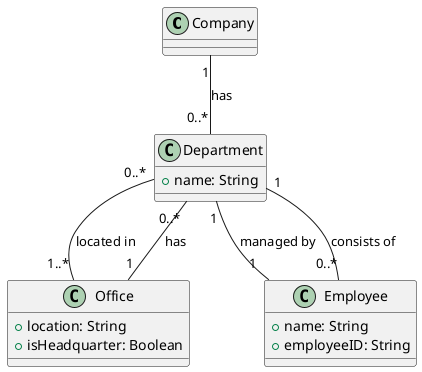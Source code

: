 @startuml
class Company {
}

class Department {
    +name: String
}

class Office {
    +location: String
    +isHeadquarter: Boolean
}

class Employee {
    +name: String
    +employeeID: String
}

Company "1" -- "0..*" Department : has
Department "1" -- "1" Employee : managed by
Department "1" -- "0..*" Employee : consists of
Department "0..*" -- "1..*" Office : located in
Office "1" -- "0..*" Department : has

@enduml
